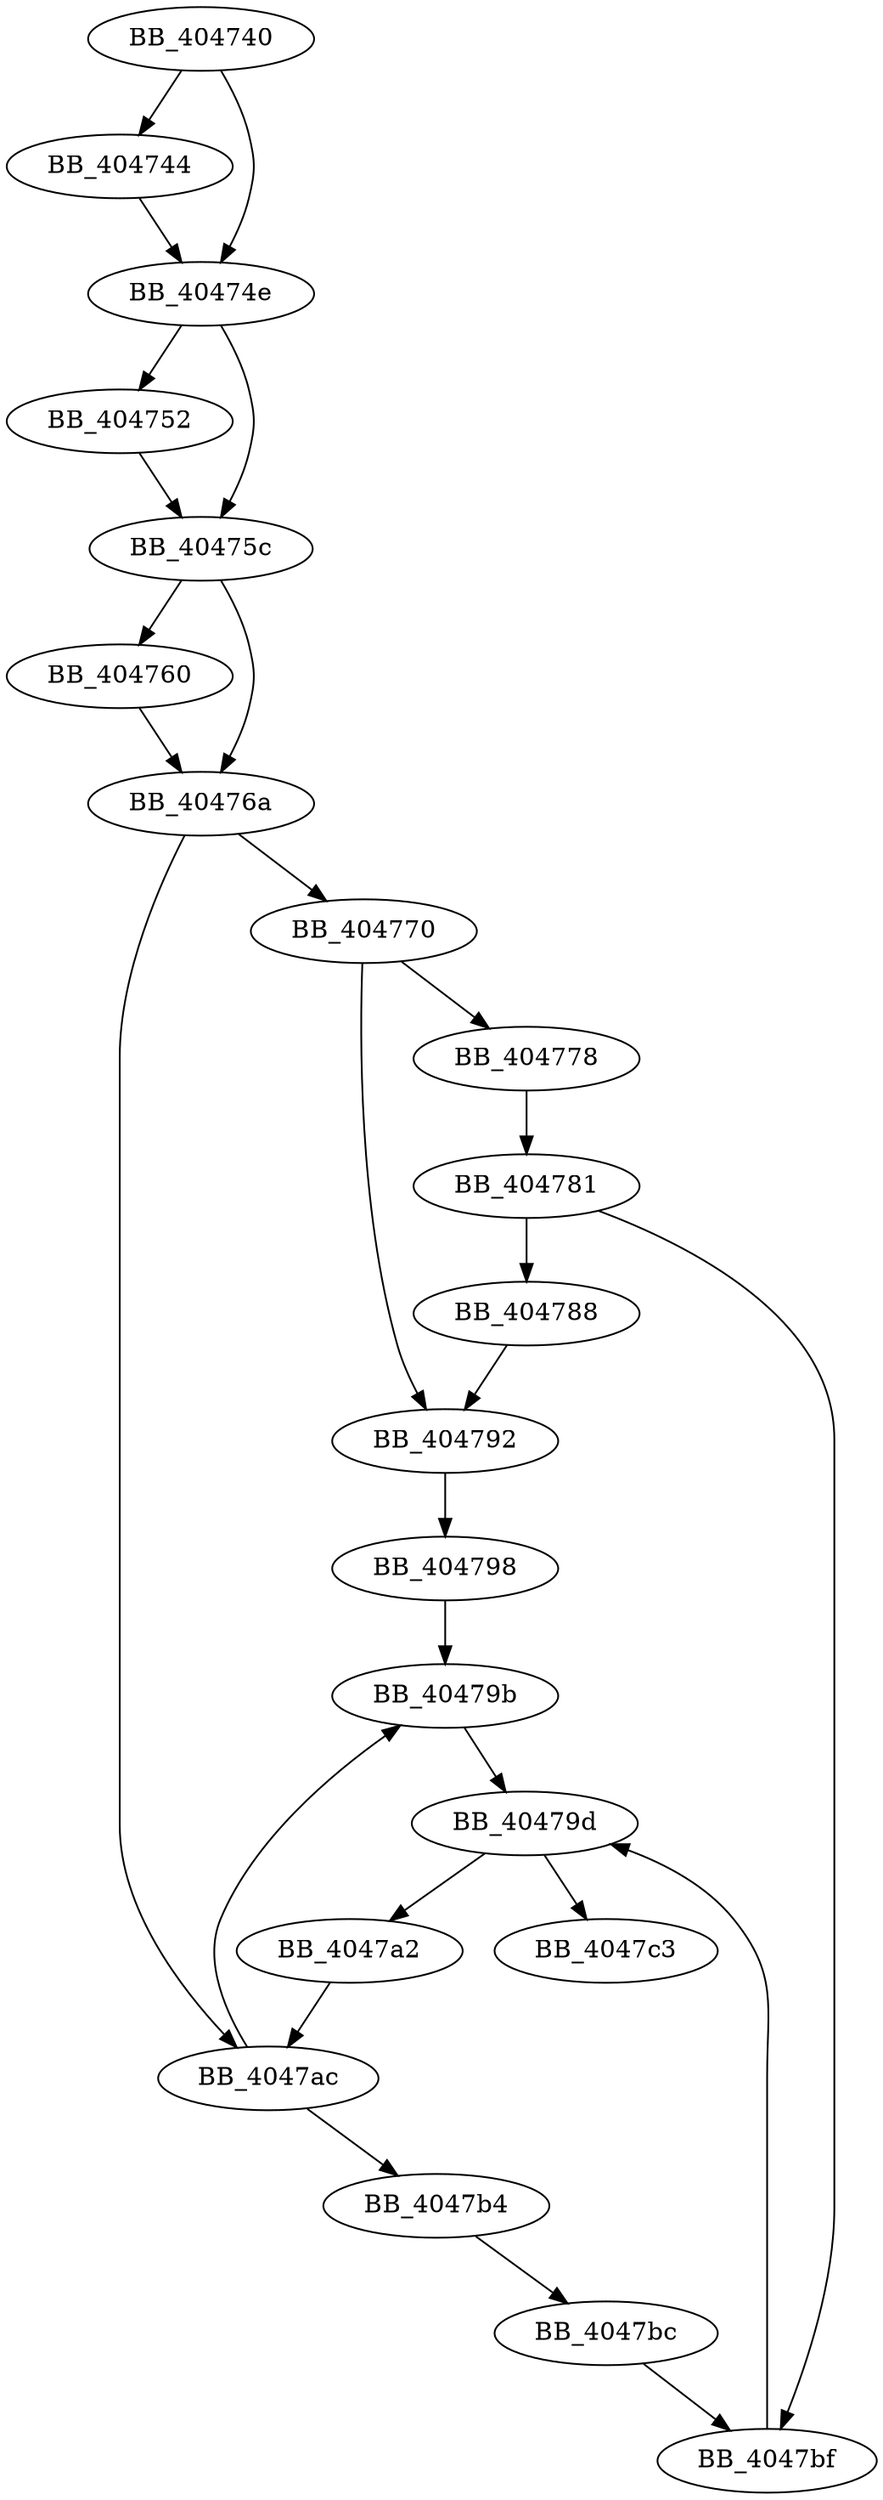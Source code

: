 DiGraph sub_404740{
BB_404740->BB_404744
BB_404740->BB_40474e
BB_404744->BB_40474e
BB_40474e->BB_404752
BB_40474e->BB_40475c
BB_404752->BB_40475c
BB_40475c->BB_404760
BB_40475c->BB_40476a
BB_404760->BB_40476a
BB_40476a->BB_404770
BB_40476a->BB_4047ac
BB_404770->BB_404778
BB_404770->BB_404792
BB_404778->BB_404781
BB_404781->BB_404788
BB_404781->BB_4047bf
BB_404788->BB_404792
BB_404792->BB_404798
BB_404798->BB_40479b
BB_40479b->BB_40479d
BB_40479d->BB_4047a2
BB_40479d->BB_4047c3
BB_4047a2->BB_4047ac
BB_4047ac->BB_40479b
BB_4047ac->BB_4047b4
BB_4047b4->BB_4047bc
BB_4047bc->BB_4047bf
BB_4047bf->BB_40479d
}
